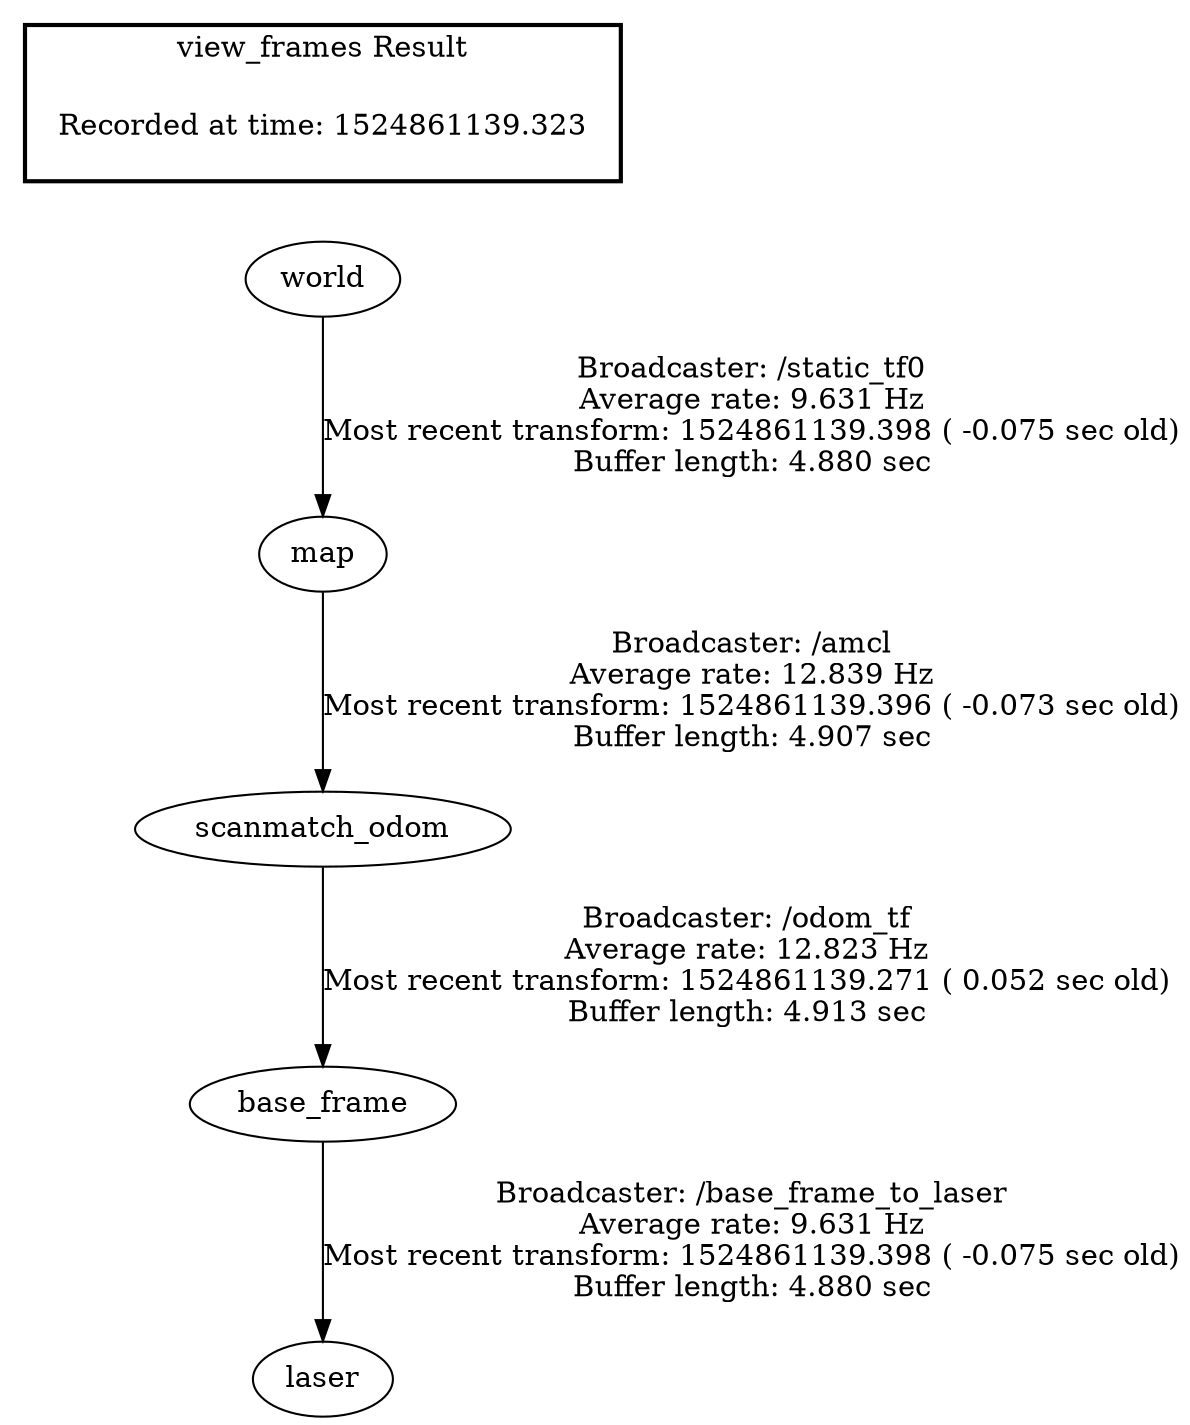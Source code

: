 digraph G {
"scanmatch_odom" -> "base_frame"[label="Broadcaster: /odom_tf\nAverage rate: 12.823 Hz\nMost recent transform: 1524861139.271 ( 0.052 sec old)\nBuffer length: 4.913 sec\n"];
"map" -> "scanmatch_odom"[label="Broadcaster: /amcl\nAverage rate: 12.839 Hz\nMost recent transform: 1524861139.396 ( -0.073 sec old)\nBuffer length: 4.907 sec\n"];
"world" -> "map"[label="Broadcaster: /static_tf0\nAverage rate: 9.631 Hz\nMost recent transform: 1524861139.398 ( -0.075 sec old)\nBuffer length: 4.880 sec\n"];
"base_frame" -> "laser"[label="Broadcaster: /base_frame_to_laser\nAverage rate: 9.631 Hz\nMost recent transform: 1524861139.398 ( -0.075 sec old)\nBuffer length: 4.880 sec\n"];
edge [style=invis];
 subgraph cluster_legend { style=bold; color=black; label ="view_frames Result";
"Recorded at time: 1524861139.323"[ shape=plaintext ] ;
 }->"world";
}